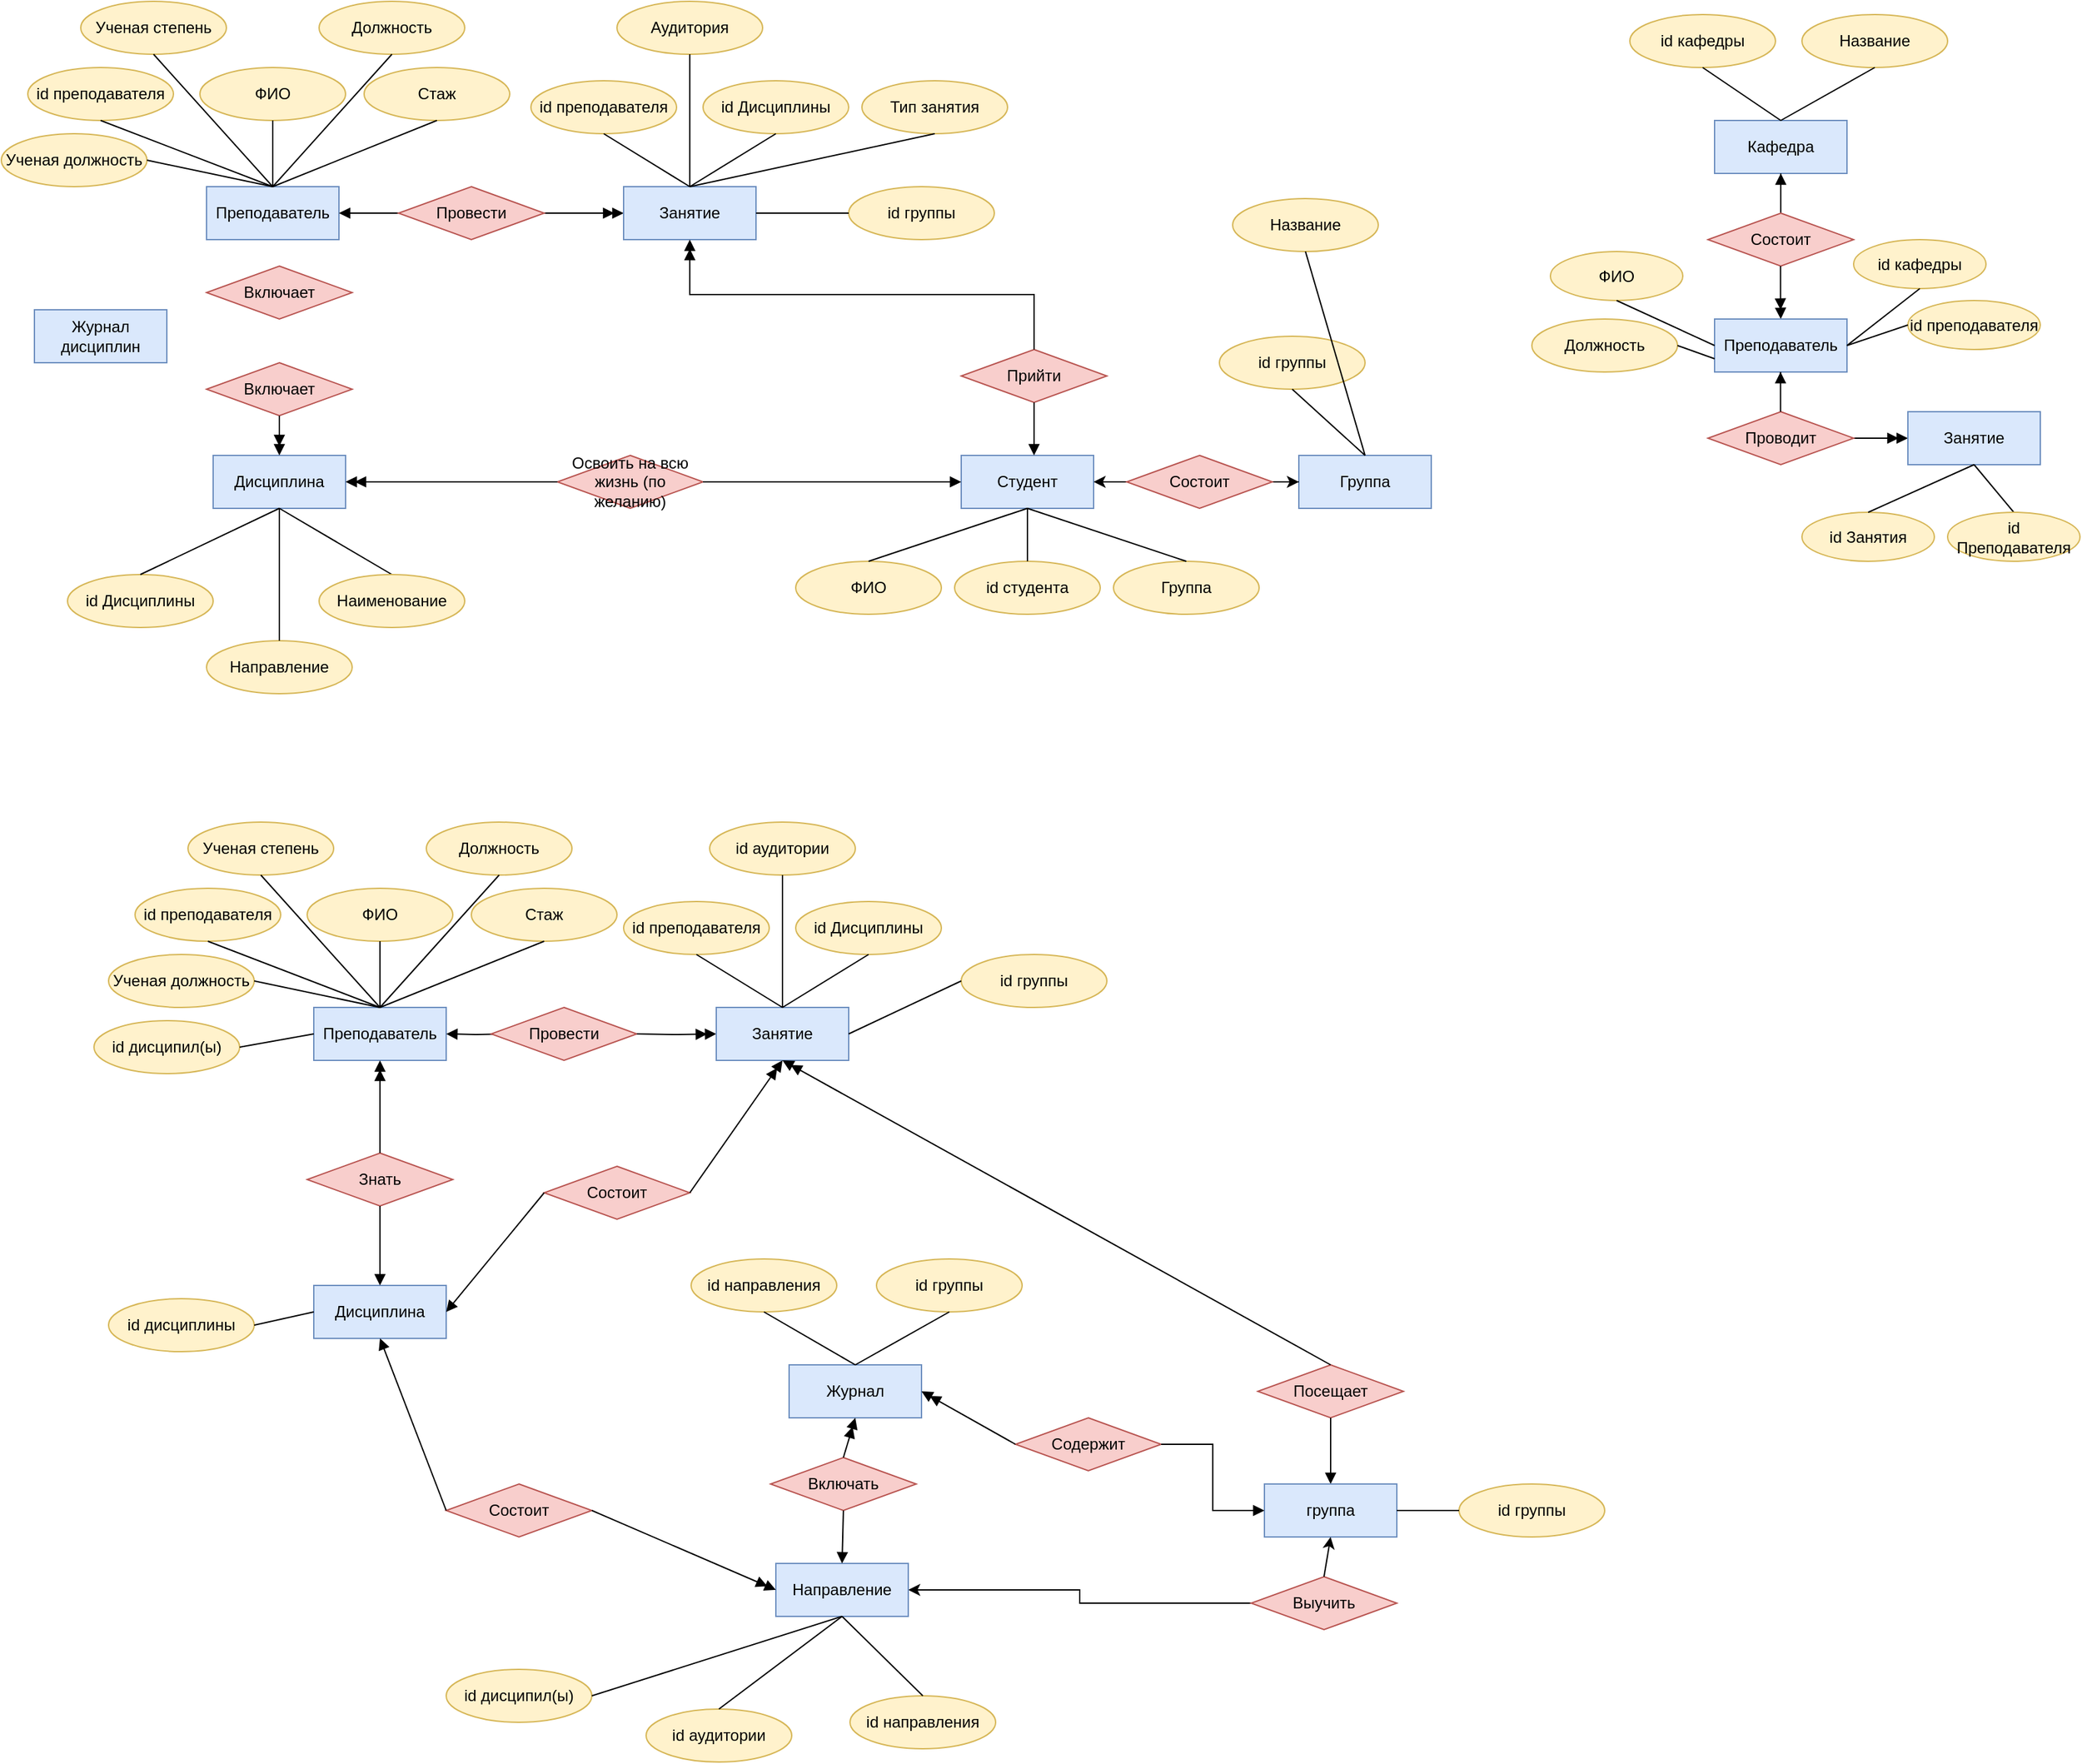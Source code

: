<mxfile version="21.7.4" type="github">
  <diagram name="Страница — 1" id="sGeUlYy9vwEeiNY2uGgN">
    <mxGraphModel dx="1077" dy="584" grid="1" gridSize="10" guides="1" tooltips="1" connect="1" arrows="1" fold="1" page="1" pageScale="1" pageWidth="827" pageHeight="1169" math="0" shadow="0">
      <root>
        <mxCell id="0" />
        <mxCell id="1" parent="0" />
        <mxCell id="CjT55AzK4gLORZBcBDs--1" value="id преподавателя" style="ellipse;whiteSpace=wrap;html=1;align=center;fillColor=#fff2cc;strokeColor=#d6b656;" parent="1" vertex="1">
          <mxGeometry x="50" y="70" width="110" height="40" as="geometry" />
        </mxCell>
        <mxCell id="CjT55AzK4gLORZBcBDs--2" value="ФИО" style="ellipse;whiteSpace=wrap;html=1;align=center;fillColor=#fff2cc;strokeColor=#d6b656;" parent="1" vertex="1">
          <mxGeometry x="180" y="70" width="110" height="40" as="geometry" />
        </mxCell>
        <mxCell id="CjT55AzK4gLORZBcBDs--3" value="Стаж" style="ellipse;whiteSpace=wrap;html=1;align=center;fillColor=#fff2cc;strokeColor=#d6b656;" parent="1" vertex="1">
          <mxGeometry x="304" y="70" width="110" height="40" as="geometry" />
        </mxCell>
        <mxCell id="CjT55AzK4gLORZBcBDs--4" value="Ученая степень" style="ellipse;whiteSpace=wrap;html=1;align=center;fillColor=#fff2cc;strokeColor=#d6b656;" parent="1" vertex="1">
          <mxGeometry x="90" y="20" width="110" height="40" as="geometry" />
        </mxCell>
        <mxCell id="CjT55AzK4gLORZBcBDs--5" value="Должность" style="ellipse;whiteSpace=wrap;html=1;align=center;fillColor=#fff2cc;strokeColor=#d6b656;" parent="1" vertex="1">
          <mxGeometry x="270" y="20" width="110" height="40" as="geometry" />
        </mxCell>
        <mxCell id="CjT55AzK4gLORZBcBDs--6" value="Преподаватель" style="whiteSpace=wrap;html=1;align=center;fillColor=#dae8fc;strokeColor=#6c8ebf;" parent="1" vertex="1">
          <mxGeometry x="185" y="160" width="100" height="40" as="geometry" />
        </mxCell>
        <mxCell id="CjT55AzK4gLORZBcBDs--7" value="" style="endArrow=none;html=1;rounded=0;exitX=0.5;exitY=1;exitDx=0;exitDy=0;entryX=0.5;entryY=0;entryDx=0;entryDy=0;" parent="1" source="CjT55AzK4gLORZBcBDs--5" target="CjT55AzK4gLORZBcBDs--6" edge="1">
          <mxGeometry relative="1" as="geometry">
            <mxPoint x="320" y="250" as="sourcePoint" />
            <mxPoint x="480" y="250" as="targetPoint" />
          </mxGeometry>
        </mxCell>
        <mxCell id="CjT55AzK4gLORZBcBDs--8" value="" style="endArrow=none;html=1;rounded=0;exitX=0.5;exitY=1;exitDx=0;exitDy=0;entryX=0.5;entryY=0;entryDx=0;entryDy=0;" parent="1" source="CjT55AzK4gLORZBcBDs--2" target="CjT55AzK4gLORZBcBDs--6" edge="1">
          <mxGeometry relative="1" as="geometry">
            <mxPoint x="315" y="70" as="sourcePoint" />
            <mxPoint x="245" y="170" as="targetPoint" />
          </mxGeometry>
        </mxCell>
        <mxCell id="CjT55AzK4gLORZBcBDs--9" value="" style="endArrow=none;html=1;rounded=0;exitX=0.5;exitY=1;exitDx=0;exitDy=0;entryX=0.5;entryY=0;entryDx=0;entryDy=0;" parent="1" source="CjT55AzK4gLORZBcBDs--4" target="CjT55AzK4gLORZBcBDs--6" edge="1">
          <mxGeometry relative="1" as="geometry">
            <mxPoint x="245" y="120" as="sourcePoint" />
            <mxPoint x="245" y="170" as="targetPoint" />
          </mxGeometry>
        </mxCell>
        <mxCell id="CjT55AzK4gLORZBcBDs--10" value="" style="endArrow=none;html=1;rounded=0;exitX=0.5;exitY=1;exitDx=0;exitDy=0;entryX=0.5;entryY=0;entryDx=0;entryDy=0;" parent="1" source="CjT55AzK4gLORZBcBDs--1" target="CjT55AzK4gLORZBcBDs--6" edge="1">
          <mxGeometry relative="1" as="geometry">
            <mxPoint x="185" y="70" as="sourcePoint" />
            <mxPoint x="245" y="170" as="targetPoint" />
          </mxGeometry>
        </mxCell>
        <mxCell id="CjT55AzK4gLORZBcBDs--11" value="" style="endArrow=none;html=1;rounded=0;exitX=0.5;exitY=1;exitDx=0;exitDy=0;entryX=0.5;entryY=0;entryDx=0;entryDy=0;" parent="1" source="CjT55AzK4gLORZBcBDs--3" target="CjT55AzK4gLORZBcBDs--6" edge="1">
          <mxGeometry relative="1" as="geometry">
            <mxPoint x="115" y="120" as="sourcePoint" />
            <mxPoint x="245" y="170" as="targetPoint" />
          </mxGeometry>
        </mxCell>
        <mxCell id="CjT55AzK4gLORZBcBDs--13" style="edgeStyle=orthogonalEdgeStyle;rounded=0;orthogonalLoop=1;jettySize=auto;html=1;entryX=1;entryY=0.5;entryDx=0;entryDy=0;endArrow=block;endFill=1;" parent="1" source="CjT55AzK4gLORZBcBDs--12" target="CjT55AzK4gLORZBcBDs--6" edge="1">
          <mxGeometry relative="1" as="geometry" />
        </mxCell>
        <mxCell id="CjT55AzK4gLORZBcBDs--15" style="edgeStyle=orthogonalEdgeStyle;rounded=0;orthogonalLoop=1;jettySize=auto;html=1;entryX=0;entryY=0.5;entryDx=0;entryDy=0;endArrow=doubleBlock;endFill=1;" parent="1" source="CjT55AzK4gLORZBcBDs--12" target="CjT55AzK4gLORZBcBDs--14" edge="1">
          <mxGeometry relative="1" as="geometry" />
        </mxCell>
        <mxCell id="CjT55AzK4gLORZBcBDs--12" value="Провести" style="shape=rhombus;perimeter=rhombusPerimeter;whiteSpace=wrap;html=1;align=center;fillColor=#f8cecc;strokeColor=#b85450;" parent="1" vertex="1">
          <mxGeometry x="330" y="160" width="110" height="40" as="geometry" />
        </mxCell>
        <mxCell id="CjT55AzK4gLORZBcBDs--14" value="Занятие" style="whiteSpace=wrap;html=1;align=center;fillColor=#dae8fc;strokeColor=#6c8ebf;" parent="1" vertex="1">
          <mxGeometry x="500" y="160" width="100" height="40" as="geometry" />
        </mxCell>
        <mxCell id="CjT55AzK4gLORZBcBDs--16" value="Тип занятия" style="ellipse;whiteSpace=wrap;html=1;align=center;fillColor=#fff2cc;strokeColor=#d6b656;" parent="1" vertex="1">
          <mxGeometry x="680" y="80" width="110" height="40" as="geometry" />
        </mxCell>
        <mxCell id="CjT55AzK4gLORZBcBDs--17" value="" style="endArrow=none;html=1;rounded=0;exitX=0.5;exitY=1;exitDx=0;exitDy=0;entryX=0.5;entryY=0;entryDx=0;entryDy=0;" parent="1" source="CjT55AzK4gLORZBcBDs--16" target="CjT55AzK4gLORZBcBDs--14" edge="1">
          <mxGeometry relative="1" as="geometry">
            <mxPoint x="369" y="120" as="sourcePoint" />
            <mxPoint x="245" y="170" as="targetPoint" />
          </mxGeometry>
        </mxCell>
        <mxCell id="CjT55AzK4gLORZBcBDs--18" value="id преподавателя" style="ellipse;whiteSpace=wrap;html=1;align=center;fillColor=#fff2cc;strokeColor=#d6b656;" parent="1" vertex="1">
          <mxGeometry x="430" y="80" width="110" height="40" as="geometry" />
        </mxCell>
        <mxCell id="CjT55AzK4gLORZBcBDs--19" value="" style="endArrow=none;html=1;rounded=0;exitX=0.5;exitY=1;exitDx=0;exitDy=0;entryX=0.5;entryY=0;entryDx=0;entryDy=0;" parent="1" source="CjT55AzK4gLORZBcBDs--18" target="CjT55AzK4gLORZBcBDs--14" edge="1">
          <mxGeometry relative="1" as="geometry">
            <mxPoint x="625" y="130" as="sourcePoint" />
            <mxPoint x="550" y="160" as="targetPoint" />
          </mxGeometry>
        </mxCell>
        <mxCell id="CjT55AzK4gLORZBcBDs--22" value="Ученая должность" style="ellipse;whiteSpace=wrap;html=1;align=center;fillColor=#fff2cc;strokeColor=#d6b656;" parent="1" vertex="1">
          <mxGeometry x="30" y="120" width="110" height="40" as="geometry" />
        </mxCell>
        <mxCell id="CjT55AzK4gLORZBcBDs--23" value="" style="endArrow=none;html=1;rounded=0;exitX=1;exitY=0.5;exitDx=0;exitDy=0;entryX=0.5;entryY=0;entryDx=0;entryDy=0;" parent="1" source="CjT55AzK4gLORZBcBDs--22" target="CjT55AzK4gLORZBcBDs--6" edge="1">
          <mxGeometry relative="1" as="geometry">
            <mxPoint x="115" y="120" as="sourcePoint" />
            <mxPoint x="245" y="170" as="targetPoint" />
          </mxGeometry>
        </mxCell>
        <mxCell id="CjT55AzK4gLORZBcBDs--24" value="Студент" style="whiteSpace=wrap;html=1;align=center;fillColor=#dae8fc;strokeColor=#6c8ebf;" parent="1" vertex="1">
          <mxGeometry x="755" y="363" width="100" height="40" as="geometry" />
        </mxCell>
        <mxCell id="CjT55AzK4gLORZBcBDs--25" value="id студента" style="ellipse;whiteSpace=wrap;html=1;align=center;fillColor=#fff2cc;strokeColor=#d6b656;" parent="1" vertex="1">
          <mxGeometry x="750" y="443" width="110" height="40" as="geometry" />
        </mxCell>
        <mxCell id="CjT55AzK4gLORZBcBDs--26" value="" style="endArrow=none;html=1;rounded=0;exitX=0.5;exitY=1;exitDx=0;exitDy=0;entryX=0.5;entryY=0;entryDx=0;entryDy=0;" parent="1" source="CjT55AzK4gLORZBcBDs--24" target="CjT55AzK4gLORZBcBDs--25" edge="1">
          <mxGeometry relative="1" as="geometry">
            <mxPoint x="915" y="223" as="sourcePoint" />
            <mxPoint x="980" y="263" as="targetPoint" />
          </mxGeometry>
        </mxCell>
        <mxCell id="CjT55AzK4gLORZBcBDs--27" value="Группа" style="ellipse;whiteSpace=wrap;html=1;align=center;fillColor=#fff2cc;strokeColor=#d6b656;" parent="1" vertex="1">
          <mxGeometry x="870" y="443" width="110" height="40" as="geometry" />
        </mxCell>
        <mxCell id="CjT55AzK4gLORZBcBDs--28" value="Аудитория" style="ellipse;whiteSpace=wrap;html=1;align=center;fillColor=#fff2cc;strokeColor=#d6b656;" parent="1" vertex="1">
          <mxGeometry x="495" y="20" width="110" height="40" as="geometry" />
        </mxCell>
        <mxCell id="CjT55AzK4gLORZBcBDs--29" value="" style="endArrow=none;html=1;rounded=0;exitX=0.5;exitY=1;exitDx=0;exitDy=0;entryX=0.5;entryY=0;entryDx=0;entryDy=0;" parent="1" source="CjT55AzK4gLORZBcBDs--28" target="CjT55AzK4gLORZBcBDs--14" edge="1">
          <mxGeometry relative="1" as="geometry">
            <mxPoint x="625" y="130" as="sourcePoint" />
            <mxPoint x="560" y="170" as="targetPoint" />
          </mxGeometry>
        </mxCell>
        <mxCell id="CjT55AzK4gLORZBcBDs--30" value="ФИО" style="ellipse;whiteSpace=wrap;html=1;align=center;fillColor=#fff2cc;strokeColor=#d6b656;" parent="1" vertex="1">
          <mxGeometry x="630" y="443" width="110" height="40" as="geometry" />
        </mxCell>
        <mxCell id="CjT55AzK4gLORZBcBDs--31" value="" style="endArrow=none;html=1;rounded=0;exitX=0.5;exitY=1;exitDx=0;exitDy=0;entryX=0.5;entryY=0;entryDx=0;entryDy=0;" parent="1" source="CjT55AzK4gLORZBcBDs--24" target="CjT55AzK4gLORZBcBDs--30" edge="1">
          <mxGeometry relative="1" as="geometry">
            <mxPoint x="815" y="413" as="sourcePoint" />
            <mxPoint x="815" y="453" as="targetPoint" />
          </mxGeometry>
        </mxCell>
        <mxCell id="CjT55AzK4gLORZBcBDs--32" value="id Дисциплины" style="ellipse;whiteSpace=wrap;html=1;align=center;fillColor=#fff2cc;strokeColor=#d6b656;" parent="1" vertex="1">
          <mxGeometry x="560" y="80" width="110" height="40" as="geometry" />
        </mxCell>
        <mxCell id="CjT55AzK4gLORZBcBDs--33" value="" style="endArrow=none;html=1;rounded=0;exitX=0.5;exitY=1;exitDx=0;exitDy=0;entryX=0.5;entryY=0;entryDx=0;entryDy=0;" parent="1" source="CjT55AzK4gLORZBcBDs--32" target="CjT55AzK4gLORZBcBDs--14" edge="1">
          <mxGeometry relative="1" as="geometry">
            <mxPoint x="745" y="130" as="sourcePoint" />
            <mxPoint x="560" y="170" as="targetPoint" />
          </mxGeometry>
        </mxCell>
        <mxCell id="CjT55AzK4gLORZBcBDs--34" value="" style="endArrow=none;html=1;rounded=0;exitX=0.5;exitY=1;exitDx=0;exitDy=0;entryX=0.5;entryY=0;entryDx=0;entryDy=0;" parent="1" source="CjT55AzK4gLORZBcBDs--24" target="CjT55AzK4gLORZBcBDs--27" edge="1">
          <mxGeometry relative="1" as="geometry">
            <mxPoint x="815" y="413" as="sourcePoint" />
            <mxPoint x="815" y="453" as="targetPoint" />
          </mxGeometry>
        </mxCell>
        <mxCell id="CjT55AzK4gLORZBcBDs--35" value="Прийти" style="shape=rhombus;perimeter=rhombusPerimeter;whiteSpace=wrap;html=1;align=center;fillColor=#f8cecc;strokeColor=#b85450;" parent="1" vertex="1">
          <mxGeometry x="755" y="283" width="110" height="40" as="geometry" />
        </mxCell>
        <mxCell id="CjT55AzK4gLORZBcBDs--36" style="edgeStyle=orthogonalEdgeStyle;rounded=0;orthogonalLoop=1;jettySize=auto;html=1;endArrow=block;endFill=1;" parent="1" edge="1">
          <mxGeometry relative="1" as="geometry">
            <mxPoint x="810" y="323" as="sourcePoint" />
            <mxPoint x="810" y="363" as="targetPoint" />
            <Array as="points">
              <mxPoint x="810" y="363" />
            </Array>
          </mxGeometry>
        </mxCell>
        <mxCell id="CjT55AzK4gLORZBcBDs--37" style="edgeStyle=orthogonalEdgeStyle;rounded=0;orthogonalLoop=1;jettySize=auto;html=1;entryX=0.5;entryY=1;entryDx=0;entryDy=0;endArrow=doubleBlock;endFill=1;exitX=0.5;exitY=0;exitDx=0;exitDy=0;" parent="1" source="CjT55AzK4gLORZBcBDs--35" target="CjT55AzK4gLORZBcBDs--14" edge="1">
          <mxGeometry relative="1" as="geometry">
            <mxPoint x="450" y="190" as="sourcePoint" />
            <mxPoint x="510" y="190" as="targetPoint" />
          </mxGeometry>
        </mxCell>
        <mxCell id="CjT55AzK4gLORZBcBDs--39" value="Дисциплина" style="whiteSpace=wrap;html=1;align=center;fillColor=#dae8fc;strokeColor=#6c8ebf;" parent="1" vertex="1">
          <mxGeometry x="190" y="363" width="100" height="40" as="geometry" />
        </mxCell>
        <mxCell id="CjT55AzK4gLORZBcBDs--40" value="id группы" style="ellipse;whiteSpace=wrap;html=1;align=center;fillColor=#fff2cc;strokeColor=#d6b656;" parent="1" vertex="1">
          <mxGeometry x="670" y="160" width="110" height="40" as="geometry" />
        </mxCell>
        <mxCell id="CjT55AzK4gLORZBcBDs--41" value="" style="endArrow=none;html=1;rounded=0;exitX=0;exitY=0.5;exitDx=0;exitDy=0;entryX=1;entryY=0.5;entryDx=0;entryDy=0;" parent="1" source="CjT55AzK4gLORZBcBDs--40" target="CjT55AzK4gLORZBcBDs--14" edge="1">
          <mxGeometry relative="1" as="geometry">
            <mxPoint x="745" y="130" as="sourcePoint" />
            <mxPoint x="560" y="170" as="targetPoint" />
          </mxGeometry>
        </mxCell>
        <mxCell id="CjT55AzK4gLORZBcBDs--43" value="Включает" style="shape=rhombus;perimeter=rhombusPerimeter;whiteSpace=wrap;html=1;align=center;fillColor=#f8cecc;strokeColor=#b85450;" parent="1" vertex="1">
          <mxGeometry x="185" y="293" width="110" height="40" as="geometry" />
        </mxCell>
        <mxCell id="CjT55AzK4gLORZBcBDs--44" value="id Дисциплины" style="ellipse;whiteSpace=wrap;html=1;align=center;fillColor=#fff2cc;strokeColor=#d6b656;" parent="1" vertex="1">
          <mxGeometry x="80" y="453" width="110" height="40" as="geometry" />
        </mxCell>
        <mxCell id="CjT55AzK4gLORZBcBDs--45" value="" style="endArrow=none;html=1;rounded=0;exitX=0.5;exitY=0;exitDx=0;exitDy=0;entryX=0.5;entryY=1;entryDx=0;entryDy=0;" parent="1" source="CjT55AzK4gLORZBcBDs--44" target="CjT55AzK4gLORZBcBDs--39" edge="1">
          <mxGeometry relative="1" as="geometry">
            <mxPoint x="360" y="323" as="sourcePoint" />
            <mxPoint x="520" y="323" as="targetPoint" />
          </mxGeometry>
        </mxCell>
        <mxCell id="CjT55AzK4gLORZBcBDs--46" value="" style="endArrow=none;html=1;rounded=0;entryX=0.5;entryY=1;entryDx=0;entryDy=0;exitX=0.5;exitY=0;exitDx=0;exitDy=0;" parent="1" source="CjT55AzK4gLORZBcBDs--48" target="CjT55AzK4gLORZBcBDs--39" edge="1">
          <mxGeometry relative="1" as="geometry">
            <mxPoint x="240" y="453" as="sourcePoint" />
            <mxPoint x="250" y="413" as="targetPoint" />
          </mxGeometry>
        </mxCell>
        <mxCell id="CjT55AzK4gLORZBcBDs--48" value="Наименование" style="ellipse;whiteSpace=wrap;html=1;align=center;fillColor=#fff2cc;strokeColor=#d6b656;" parent="1" vertex="1">
          <mxGeometry x="270" y="453" width="110" height="40" as="geometry" />
        </mxCell>
        <mxCell id="CjT55AzK4gLORZBcBDs--49" value="Направление" style="ellipse;whiteSpace=wrap;html=1;align=center;fillColor=#fff2cc;strokeColor=#d6b656;" parent="1" vertex="1">
          <mxGeometry x="185" y="503" width="110" height="40" as="geometry" />
        </mxCell>
        <mxCell id="CjT55AzK4gLORZBcBDs--50" value="" style="endArrow=none;html=1;rounded=0;entryX=0.5;entryY=1;entryDx=0;entryDy=0;exitX=0.5;exitY=0;exitDx=0;exitDy=0;" parent="1" source="CjT55AzK4gLORZBcBDs--49" target="CjT55AzK4gLORZBcBDs--39" edge="1">
          <mxGeometry relative="1" as="geometry">
            <mxPoint x="335" y="463" as="sourcePoint" />
            <mxPoint x="250" y="413" as="targetPoint" />
          </mxGeometry>
        </mxCell>
        <mxCell id="CjT55AzK4gLORZBcBDs--51" value="Освоить на всю жизнь (по желанию)" style="shape=rhombus;perimeter=rhombusPerimeter;whiteSpace=wrap;html=1;align=center;fillColor=#f8cecc;strokeColor=#b85450;" parent="1" vertex="1">
          <mxGeometry x="450" y="363" width="110" height="40" as="geometry" />
        </mxCell>
        <mxCell id="CjT55AzK4gLORZBcBDs--52" style="rounded=0;orthogonalLoop=1;jettySize=auto;html=1;endArrow=block;endFill=1;entryX=0;entryY=0.5;entryDx=0;entryDy=0;exitX=1;exitY=0.5;exitDx=0;exitDy=0;" parent="1" source="CjT55AzK4gLORZBcBDs--51" target="CjT55AzK4gLORZBcBDs--24" edge="1">
          <mxGeometry relative="1" as="geometry">
            <mxPoint x="820" y="333" as="sourcePoint" />
            <mxPoint x="820" y="373" as="targetPoint" />
          </mxGeometry>
        </mxCell>
        <mxCell id="CjT55AzK4gLORZBcBDs--53" style="rounded=0;orthogonalLoop=1;jettySize=auto;html=1;entryX=1;entryY=0.5;entryDx=0;entryDy=0;endArrow=doubleBlock;endFill=1;exitX=0;exitY=0.5;exitDx=0;exitDy=0;" parent="1" source="CjT55AzK4gLORZBcBDs--51" target="CjT55AzK4gLORZBcBDs--39" edge="1">
          <mxGeometry relative="1" as="geometry">
            <mxPoint x="510" y="233" as="sourcePoint" />
            <mxPoint x="450" y="233" as="targetPoint" />
          </mxGeometry>
        </mxCell>
        <mxCell id="CjT55AzK4gLORZBcBDs--54" style="rounded=0;orthogonalLoop=1;jettySize=auto;html=1;entryX=0.5;entryY=0;entryDx=0;entryDy=0;endArrow=doubleBlock;endFill=1;exitX=0.5;exitY=1;exitDx=0;exitDy=0;" parent="1" source="CjT55AzK4gLORZBcBDs--43" target="CjT55AzK4gLORZBcBDs--39" edge="1">
          <mxGeometry relative="1" as="geometry">
            <mxPoint x="460" y="393" as="sourcePoint" />
            <mxPoint x="300" y="393" as="targetPoint" />
          </mxGeometry>
        </mxCell>
        <mxCell id="CjT55AzK4gLORZBcBDs--56" value="Группа" style="whiteSpace=wrap;html=1;align=center;fillColor=#dae8fc;strokeColor=#6c8ebf;" parent="1" vertex="1">
          <mxGeometry x="1010" y="363" width="100" height="40" as="geometry" />
        </mxCell>
        <mxCell id="CjT55AzK4gLORZBcBDs--58" value="id группы" style="ellipse;whiteSpace=wrap;html=1;align=center;fillColor=#fff2cc;strokeColor=#d6b656;" parent="1" vertex="1">
          <mxGeometry x="950" y="273" width="110" height="40" as="geometry" />
        </mxCell>
        <mxCell id="CjT55AzK4gLORZBcBDs--59" value="Название" style="ellipse;whiteSpace=wrap;html=1;align=center;fillColor=#fff2cc;strokeColor=#d6b656;" parent="1" vertex="1">
          <mxGeometry x="960" y="169" width="110" height="40" as="geometry" />
        </mxCell>
        <mxCell id="CjT55AzK4gLORZBcBDs--60" value="" style="endArrow=none;html=1;rounded=0;exitX=0.5;exitY=1;exitDx=0;exitDy=0;entryX=0.5;entryY=0;entryDx=0;entryDy=0;" parent="1" source="CjT55AzK4gLORZBcBDs--58" target="CjT55AzK4gLORZBcBDs--56" edge="1">
          <mxGeometry relative="1" as="geometry">
            <mxPoint x="815" y="413" as="sourcePoint" />
            <mxPoint x="935" y="453" as="targetPoint" />
          </mxGeometry>
        </mxCell>
        <mxCell id="CjT55AzK4gLORZBcBDs--61" value="" style="endArrow=none;html=1;rounded=0;exitX=0.5;exitY=1;exitDx=0;exitDy=0;entryX=0.5;entryY=0;entryDx=0;entryDy=0;" parent="1" source="CjT55AzK4gLORZBcBDs--59" target="CjT55AzK4gLORZBcBDs--56" edge="1">
          <mxGeometry relative="1" as="geometry">
            <mxPoint x="1015" y="323" as="sourcePoint" />
            <mxPoint x="1060" y="363" as="targetPoint" />
          </mxGeometry>
        </mxCell>
        <mxCell id="CjT55AzK4gLORZBcBDs--63" style="edgeStyle=orthogonalEdgeStyle;rounded=0;orthogonalLoop=1;jettySize=auto;html=1;entryX=1;entryY=0.5;entryDx=0;entryDy=0;" parent="1" source="CjT55AzK4gLORZBcBDs--62" target="CjT55AzK4gLORZBcBDs--24" edge="1">
          <mxGeometry relative="1" as="geometry" />
        </mxCell>
        <mxCell id="CjT55AzK4gLORZBcBDs--64" style="edgeStyle=orthogonalEdgeStyle;rounded=0;orthogonalLoop=1;jettySize=auto;html=1;entryX=0;entryY=0.5;entryDx=0;entryDy=0;" parent="1" source="CjT55AzK4gLORZBcBDs--62" target="CjT55AzK4gLORZBcBDs--56" edge="1">
          <mxGeometry relative="1" as="geometry" />
        </mxCell>
        <mxCell id="CjT55AzK4gLORZBcBDs--62" value="Состоит" style="shape=rhombus;perimeter=rhombusPerimeter;whiteSpace=wrap;html=1;align=center;fillColor=#f8cecc;strokeColor=#b85450;" parent="1" vertex="1">
          <mxGeometry x="880" y="363" width="110" height="40" as="geometry" />
        </mxCell>
        <mxCell id="CjT55AzK4gLORZBcBDs--65" value="Включает" style="shape=rhombus;perimeter=rhombusPerimeter;whiteSpace=wrap;html=1;align=center;fillColor=#f8cecc;strokeColor=#b85450;" parent="1" vertex="1">
          <mxGeometry x="185" y="220" width="110" height="40" as="geometry" />
        </mxCell>
        <mxCell id="CjT55AzK4gLORZBcBDs--66" value="Журнал дисциплин" style="whiteSpace=wrap;html=1;align=center;fillColor=#dae8fc;strokeColor=#6c8ebf;" parent="1" vertex="1">
          <mxGeometry x="55" y="253" width="100" height="40" as="geometry" />
        </mxCell>
        <mxCell id="CjT55AzK4gLORZBcBDs--90" value="id преподавателя" style="ellipse;whiteSpace=wrap;html=1;align=center;fillColor=#fff2cc;strokeColor=#d6b656;" parent="1" vertex="1">
          <mxGeometry x="131" y="690" width="110" height="40" as="geometry" />
        </mxCell>
        <mxCell id="CjT55AzK4gLORZBcBDs--91" value="ФИО" style="ellipse;whiteSpace=wrap;html=1;align=center;fillColor=#fff2cc;strokeColor=#d6b656;" parent="1" vertex="1">
          <mxGeometry x="261" y="690" width="110" height="40" as="geometry" />
        </mxCell>
        <mxCell id="CjT55AzK4gLORZBcBDs--92" value="Стаж" style="ellipse;whiteSpace=wrap;html=1;align=center;fillColor=#fff2cc;strokeColor=#d6b656;" parent="1" vertex="1">
          <mxGeometry x="385" y="690" width="110" height="40" as="geometry" />
        </mxCell>
        <mxCell id="CjT55AzK4gLORZBcBDs--93" value="Ученая степень" style="ellipse;whiteSpace=wrap;html=1;align=center;fillColor=#fff2cc;strokeColor=#d6b656;" parent="1" vertex="1">
          <mxGeometry x="171" y="640" width="110" height="40" as="geometry" />
        </mxCell>
        <mxCell id="CjT55AzK4gLORZBcBDs--94" value="Должность" style="ellipse;whiteSpace=wrap;html=1;align=center;fillColor=#fff2cc;strokeColor=#d6b656;" parent="1" vertex="1">
          <mxGeometry x="351" y="640" width="110" height="40" as="geometry" />
        </mxCell>
        <mxCell id="CjT55AzK4gLORZBcBDs--95" value="Преподаватель" style="whiteSpace=wrap;html=1;align=center;fillColor=#dae8fc;strokeColor=#6c8ebf;" parent="1" vertex="1">
          <mxGeometry x="266" y="780" width="100" height="40" as="geometry" />
        </mxCell>
        <mxCell id="CjT55AzK4gLORZBcBDs--96" value="" style="endArrow=none;html=1;rounded=0;exitX=0.5;exitY=1;exitDx=0;exitDy=0;entryX=0.5;entryY=0;entryDx=0;entryDy=0;" parent="1" source="CjT55AzK4gLORZBcBDs--94" target="CjT55AzK4gLORZBcBDs--95" edge="1">
          <mxGeometry relative="1" as="geometry">
            <mxPoint x="401" y="870" as="sourcePoint" />
            <mxPoint x="561" y="870" as="targetPoint" />
          </mxGeometry>
        </mxCell>
        <mxCell id="CjT55AzK4gLORZBcBDs--97" value="" style="endArrow=none;html=1;rounded=0;exitX=0.5;exitY=1;exitDx=0;exitDy=0;entryX=0.5;entryY=0;entryDx=0;entryDy=0;" parent="1" source="CjT55AzK4gLORZBcBDs--91" target="CjT55AzK4gLORZBcBDs--95" edge="1">
          <mxGeometry relative="1" as="geometry">
            <mxPoint x="396" y="690" as="sourcePoint" />
            <mxPoint x="326" y="790" as="targetPoint" />
          </mxGeometry>
        </mxCell>
        <mxCell id="CjT55AzK4gLORZBcBDs--98" value="" style="endArrow=none;html=1;rounded=0;exitX=0.5;exitY=1;exitDx=0;exitDy=0;entryX=0.5;entryY=0;entryDx=0;entryDy=0;" parent="1" source="CjT55AzK4gLORZBcBDs--93" target="CjT55AzK4gLORZBcBDs--95" edge="1">
          <mxGeometry relative="1" as="geometry">
            <mxPoint x="326" y="740" as="sourcePoint" />
            <mxPoint x="326" y="790" as="targetPoint" />
          </mxGeometry>
        </mxCell>
        <mxCell id="CjT55AzK4gLORZBcBDs--99" value="" style="endArrow=none;html=1;rounded=0;exitX=0.5;exitY=1;exitDx=0;exitDy=0;entryX=0.5;entryY=0;entryDx=0;entryDy=0;" parent="1" source="CjT55AzK4gLORZBcBDs--90" target="CjT55AzK4gLORZBcBDs--95" edge="1">
          <mxGeometry relative="1" as="geometry">
            <mxPoint x="266" y="690" as="sourcePoint" />
            <mxPoint x="326" y="790" as="targetPoint" />
          </mxGeometry>
        </mxCell>
        <mxCell id="CjT55AzK4gLORZBcBDs--100" value="" style="endArrow=none;html=1;rounded=0;exitX=0.5;exitY=1;exitDx=0;exitDy=0;entryX=0.5;entryY=0;entryDx=0;entryDy=0;" parent="1" source="CjT55AzK4gLORZBcBDs--92" target="CjT55AzK4gLORZBcBDs--95" edge="1">
          <mxGeometry relative="1" as="geometry">
            <mxPoint x="196" y="740" as="sourcePoint" />
            <mxPoint x="326" y="790" as="targetPoint" />
          </mxGeometry>
        </mxCell>
        <mxCell id="CjT55AzK4gLORZBcBDs--101" style="edgeStyle=orthogonalEdgeStyle;rounded=0;orthogonalLoop=1;jettySize=auto;html=1;entryX=1;entryY=0.5;entryDx=0;entryDy=0;endArrow=block;endFill=1;" parent="1" target="CjT55AzK4gLORZBcBDs--95" edge="1">
          <mxGeometry relative="1" as="geometry">
            <mxPoint x="411" y="800" as="sourcePoint" />
          </mxGeometry>
        </mxCell>
        <mxCell id="CjT55AzK4gLORZBcBDs--102" value="Ученая должность" style="ellipse;whiteSpace=wrap;html=1;align=center;fillColor=#fff2cc;strokeColor=#d6b656;" parent="1" vertex="1">
          <mxGeometry x="111" y="740" width="110" height="40" as="geometry" />
        </mxCell>
        <mxCell id="CjT55AzK4gLORZBcBDs--103" value="" style="endArrow=none;html=1;rounded=0;exitX=1;exitY=0.5;exitDx=0;exitDy=0;entryX=0.5;entryY=0;entryDx=0;entryDy=0;" parent="1" source="CjT55AzK4gLORZBcBDs--102" target="CjT55AzK4gLORZBcBDs--95" edge="1">
          <mxGeometry relative="1" as="geometry">
            <mxPoint x="196" y="740" as="sourcePoint" />
            <mxPoint x="326" y="790" as="targetPoint" />
          </mxGeometry>
        </mxCell>
        <mxCell id="CjT55AzK4gLORZBcBDs--104" value="Провести" style="shape=rhombus;perimeter=rhombusPerimeter;whiteSpace=wrap;html=1;align=center;fillColor=#f8cecc;strokeColor=#b85450;" parent="1" vertex="1">
          <mxGeometry x="400" y="780" width="110" height="40" as="geometry" />
        </mxCell>
        <mxCell id="CjT55AzK4gLORZBcBDs--105" value="id дисципил(ы)" style="ellipse;whiteSpace=wrap;html=1;align=center;fillColor=#fff2cc;strokeColor=#d6b656;" parent="1" vertex="1">
          <mxGeometry x="100" y="790" width="110" height="40" as="geometry" />
        </mxCell>
        <mxCell id="CjT55AzK4gLORZBcBDs--106" value="" style="endArrow=none;html=1;rounded=0;exitX=1;exitY=0.5;exitDx=0;exitDy=0;entryX=0;entryY=0.5;entryDx=0;entryDy=0;" parent="1" source="CjT55AzK4gLORZBcBDs--105" target="CjT55AzK4gLORZBcBDs--95" edge="1">
          <mxGeometry relative="1" as="geometry">
            <mxPoint x="231" y="770" as="sourcePoint" />
            <mxPoint x="326" y="790" as="targetPoint" />
          </mxGeometry>
        </mxCell>
        <mxCell id="CjT55AzK4gLORZBcBDs--107" style="edgeStyle=orthogonalEdgeStyle;rounded=0;orthogonalLoop=1;jettySize=auto;html=1;entryX=0;entryY=0.5;entryDx=0;entryDy=0;endArrow=doubleBlock;endFill=1;" parent="1" target="CjT55AzK4gLORZBcBDs--108" edge="1">
          <mxGeometry relative="1" as="geometry">
            <mxPoint x="510" y="800" as="sourcePoint" />
          </mxGeometry>
        </mxCell>
        <mxCell id="CjT55AzK4gLORZBcBDs--108" value="Занятие" style="whiteSpace=wrap;html=1;align=center;fillColor=#dae8fc;strokeColor=#6c8ebf;" parent="1" vertex="1">
          <mxGeometry x="570" y="780" width="100" height="40" as="geometry" />
        </mxCell>
        <mxCell id="CjT55AzK4gLORZBcBDs--111" value="id преподавателя" style="ellipse;whiteSpace=wrap;html=1;align=center;fillColor=#fff2cc;strokeColor=#d6b656;" parent="1" vertex="1">
          <mxGeometry x="500" y="700" width="110" height="40" as="geometry" />
        </mxCell>
        <mxCell id="CjT55AzK4gLORZBcBDs--112" value="" style="endArrow=none;html=1;rounded=0;exitX=0.5;exitY=1;exitDx=0;exitDy=0;entryX=0.5;entryY=0;entryDx=0;entryDy=0;" parent="1" source="CjT55AzK4gLORZBcBDs--111" target="CjT55AzK4gLORZBcBDs--108" edge="1">
          <mxGeometry relative="1" as="geometry">
            <mxPoint x="695" y="750" as="sourcePoint" />
            <mxPoint x="620" y="780" as="targetPoint" />
          </mxGeometry>
        </mxCell>
        <mxCell id="CjT55AzK4gLORZBcBDs--113" value="id аудитории" style="ellipse;whiteSpace=wrap;html=1;align=center;fillColor=#fff2cc;strokeColor=#d6b656;" parent="1" vertex="1">
          <mxGeometry x="565" y="640" width="110" height="40" as="geometry" />
        </mxCell>
        <mxCell id="CjT55AzK4gLORZBcBDs--114" value="" style="endArrow=none;html=1;rounded=0;exitX=0.5;exitY=1;exitDx=0;exitDy=0;entryX=0.5;entryY=0;entryDx=0;entryDy=0;" parent="1" source="CjT55AzK4gLORZBcBDs--113" target="CjT55AzK4gLORZBcBDs--108" edge="1">
          <mxGeometry relative="1" as="geometry">
            <mxPoint x="695" y="750" as="sourcePoint" />
            <mxPoint x="630" y="790" as="targetPoint" />
          </mxGeometry>
        </mxCell>
        <mxCell id="CjT55AzK4gLORZBcBDs--115" value="id Дисциплины" style="ellipse;whiteSpace=wrap;html=1;align=center;fillColor=#fff2cc;strokeColor=#d6b656;" parent="1" vertex="1">
          <mxGeometry x="630" y="700" width="110" height="40" as="geometry" />
        </mxCell>
        <mxCell id="CjT55AzK4gLORZBcBDs--116" value="" style="endArrow=none;html=1;rounded=0;exitX=0.5;exitY=1;exitDx=0;exitDy=0;entryX=0.5;entryY=0;entryDx=0;entryDy=0;" parent="1" source="CjT55AzK4gLORZBcBDs--115" target="CjT55AzK4gLORZBcBDs--108" edge="1">
          <mxGeometry relative="1" as="geometry">
            <mxPoint x="815" y="750" as="sourcePoint" />
            <mxPoint x="630" y="790" as="targetPoint" />
          </mxGeometry>
        </mxCell>
        <mxCell id="CjT55AzK4gLORZBcBDs--117" value="id группы" style="ellipse;whiteSpace=wrap;html=1;align=center;fillColor=#fff2cc;strokeColor=#d6b656;" parent="1" vertex="1">
          <mxGeometry x="755" y="740" width="110" height="40" as="geometry" />
        </mxCell>
        <mxCell id="CjT55AzK4gLORZBcBDs--118" value="" style="endArrow=none;html=1;rounded=0;exitX=0;exitY=0.5;exitDx=0;exitDy=0;entryX=1;entryY=0.5;entryDx=0;entryDy=0;" parent="1" source="CjT55AzK4gLORZBcBDs--117" target="CjT55AzK4gLORZBcBDs--108" edge="1">
          <mxGeometry relative="1" as="geometry">
            <mxPoint x="815" y="750" as="sourcePoint" />
            <mxPoint x="630" y="790" as="targetPoint" />
          </mxGeometry>
        </mxCell>
        <mxCell id="CjT55AzK4gLORZBcBDs--119" value="Посещает" style="shape=rhombus;perimeter=rhombusPerimeter;whiteSpace=wrap;html=1;align=center;fillColor=#f8cecc;strokeColor=#b85450;" parent="1" vertex="1">
          <mxGeometry x="979" y="1050" width="110" height="40" as="geometry" />
        </mxCell>
        <mxCell id="CjT55AzK4gLORZBcBDs--120" style="rounded=0;orthogonalLoop=1;jettySize=auto;html=1;entryX=0.5;entryY=1;entryDx=0;entryDy=0;endArrow=doubleBlock;endFill=1;exitX=0.5;exitY=0;exitDx=0;exitDy=0;" parent="1" source="CjT55AzK4gLORZBcBDs--119" target="CjT55AzK4gLORZBcBDs--108" edge="1">
          <mxGeometry relative="1" as="geometry">
            <mxPoint x="850" y="979.47" as="sourcePoint" />
            <mxPoint x="590" y="896.47" as="targetPoint" />
          </mxGeometry>
        </mxCell>
        <mxCell id="CjT55AzK4gLORZBcBDs--122" style="edgeStyle=orthogonalEdgeStyle;rounded=0;orthogonalLoop=1;jettySize=auto;html=1;endArrow=block;endFill=1;exitX=0.5;exitY=1;exitDx=0;exitDy=0;" parent="1" source="CjT55AzK4gLORZBcBDs--119" edge="1">
          <mxGeometry relative="1" as="geometry">
            <mxPoint x="1039" y="1130" as="sourcePoint" />
            <mxPoint x="1034" y="1140" as="targetPoint" />
          </mxGeometry>
        </mxCell>
        <mxCell id="CjT55AzK4gLORZBcBDs--124" value="группа" style="whiteSpace=wrap;html=1;align=center;fillColor=#dae8fc;strokeColor=#6c8ebf;" parent="1" vertex="1">
          <mxGeometry x="984" y="1140" width="100" height="40" as="geometry" />
        </mxCell>
        <mxCell id="CjT55AzK4gLORZBcBDs--125" value="id группы" style="ellipse;whiteSpace=wrap;html=1;align=center;fillColor=#fff2cc;strokeColor=#d6b656;" parent="1" vertex="1">
          <mxGeometry x="1131" y="1140" width="110" height="40" as="geometry" />
        </mxCell>
        <mxCell id="CjT55AzK4gLORZBcBDs--126" value="" style="endArrow=none;html=1;rounded=0;exitX=0;exitY=0.5;exitDx=0;exitDy=0;entryX=1;entryY=0.5;entryDx=0;entryDy=0;" parent="1" source="CjT55AzK4gLORZBcBDs--125" target="CjT55AzK4gLORZBcBDs--124" edge="1">
          <mxGeometry relative="1" as="geometry">
            <mxPoint x="1134" y="1150" as="sourcePoint" />
            <mxPoint x="1124" y="1140" as="targetPoint" />
          </mxGeometry>
        </mxCell>
        <mxCell id="CjT55AzK4gLORZBcBDs--127" value="Дисциплина" style="whiteSpace=wrap;html=1;align=center;fillColor=#dae8fc;strokeColor=#6c8ebf;" parent="1" vertex="1">
          <mxGeometry x="266" y="990" width="100" height="40" as="geometry" />
        </mxCell>
        <mxCell id="CjT55AzK4gLORZBcBDs--128" value="Знать" style="shape=rhombus;perimeter=rhombusPerimeter;whiteSpace=wrap;html=1;align=center;fillColor=#f8cecc;strokeColor=#b85450;" parent="1" vertex="1">
          <mxGeometry x="261" y="890" width="110" height="40" as="geometry" />
        </mxCell>
        <mxCell id="CjT55AzK4gLORZBcBDs--130" value="id дисциплины" style="ellipse;whiteSpace=wrap;html=1;align=center;fillColor=#fff2cc;strokeColor=#d6b656;" parent="1" vertex="1">
          <mxGeometry x="111" y="1000" width="110" height="40" as="geometry" />
        </mxCell>
        <mxCell id="CjT55AzK4gLORZBcBDs--131" value="" style="endArrow=none;html=1;rounded=0;exitX=1;exitY=0.5;exitDx=0;exitDy=0;entryX=0;entryY=0.5;entryDx=0;entryDy=0;" parent="1" source="CjT55AzK4gLORZBcBDs--130" target="CjT55AzK4gLORZBcBDs--127" edge="1">
          <mxGeometry relative="1" as="geometry">
            <mxPoint x="214" y="1000" as="sourcePoint" />
            <mxPoint x="270" y="990" as="targetPoint" />
          </mxGeometry>
        </mxCell>
        <mxCell id="CjT55AzK4gLORZBcBDs--132" style="rounded=0;orthogonalLoop=1;jettySize=auto;html=1;entryX=0.5;entryY=0;entryDx=0;entryDy=0;endArrow=block;endFill=1;exitX=0.5;exitY=1;exitDx=0;exitDy=0;" parent="1" source="CjT55AzK4gLORZBcBDs--128" target="CjT55AzK4gLORZBcBDs--127" edge="1">
          <mxGeometry relative="1" as="geometry">
            <mxPoint x="414" y="930" as="sourcePoint" />
            <mxPoint x="414" y="990" as="targetPoint" />
          </mxGeometry>
        </mxCell>
        <mxCell id="CjT55AzK4gLORZBcBDs--133" value="Включать" style="shape=rhombus;perimeter=rhombusPerimeter;whiteSpace=wrap;html=1;align=center;fillColor=#f8cecc;strokeColor=#b85450;" parent="1" vertex="1">
          <mxGeometry x="611" y="1120" width="110" height="40" as="geometry" />
        </mxCell>
        <mxCell id="CjT55AzK4gLORZBcBDs--141" value="" style="edgeStyle=orthogonalEdgeStyle;rounded=0;orthogonalLoop=1;jettySize=auto;html=1;" parent="1" source="CjT55AzK4gLORZBcBDs--134" target="CjT55AzK4gLORZBcBDs--135" edge="1">
          <mxGeometry relative="1" as="geometry" />
        </mxCell>
        <mxCell id="CjT55AzK4gLORZBcBDs--134" value="Выучить" style="shape=rhombus;perimeter=rhombusPerimeter;whiteSpace=wrap;html=1;align=center;fillColor=#f8cecc;strokeColor=#b85450;" parent="1" vertex="1">
          <mxGeometry x="974" y="1210" width="110" height="40" as="geometry" />
        </mxCell>
        <mxCell id="CjT55AzK4gLORZBcBDs--135" value="Направление" style="whiteSpace=wrap;html=1;align=center;fillColor=#dae8fc;strokeColor=#6c8ebf;" parent="1" vertex="1">
          <mxGeometry x="615" y="1200" width="100" height="40" as="geometry" />
        </mxCell>
        <mxCell id="CjT55AzK4gLORZBcBDs--136" value="id направления" style="ellipse;whiteSpace=wrap;html=1;align=center;fillColor=#fff2cc;strokeColor=#d6b656;" parent="1" vertex="1">
          <mxGeometry x="671" y="1300" width="110" height="40" as="geometry" />
        </mxCell>
        <mxCell id="CjT55AzK4gLORZBcBDs--137" value="" style="endArrow=none;html=1;rounded=0;entryX=0.5;entryY=0;entryDx=0;entryDy=0;exitX=0.5;exitY=1;exitDx=0;exitDy=0;" parent="1" source="CjT55AzK4gLORZBcBDs--135" target="CjT55AzK4gLORZBcBDs--136" edge="1">
          <mxGeometry relative="1" as="geometry">
            <mxPoint x="735" y="1250" as="sourcePoint" />
            <mxPoint x="750" y="1180" as="targetPoint" />
          </mxGeometry>
        </mxCell>
        <mxCell id="CjT55AzK4gLORZBcBDs--139" value="id аудитории" style="ellipse;whiteSpace=wrap;html=1;align=center;fillColor=#fff2cc;strokeColor=#d6b656;" parent="1" vertex="1">
          <mxGeometry x="517" y="1310" width="110" height="40" as="geometry" />
        </mxCell>
        <mxCell id="CjT55AzK4gLORZBcBDs--140" value="" style="endArrow=none;html=1;rounded=0;entryX=0.5;entryY=0;entryDx=0;entryDy=0;exitX=0.5;exitY=1;exitDx=0;exitDy=0;" parent="1" source="CjT55AzK4gLORZBcBDs--135" target="CjT55AzK4gLORZBcBDs--139" edge="1">
          <mxGeometry relative="1" as="geometry">
            <mxPoint x="725" y="1190" as="sourcePoint" />
            <mxPoint x="780" y="1170" as="targetPoint" />
          </mxGeometry>
        </mxCell>
        <mxCell id="CjT55AzK4gLORZBcBDs--143" value="" style="rounded=0;orthogonalLoop=1;jettySize=auto;html=1;entryX=0.5;entryY=1;entryDx=0;entryDy=0;exitX=0.5;exitY=0;exitDx=0;exitDy=0;" parent="1" source="CjT55AzK4gLORZBcBDs--134" target="CjT55AzK4gLORZBcBDs--124" edge="1">
          <mxGeometry relative="1" as="geometry">
            <mxPoint x="1104" y="1190" as="sourcePoint" />
            <mxPoint x="1124" y="1200" as="targetPoint" />
          </mxGeometry>
        </mxCell>
        <mxCell id="CjT55AzK4gLORZBcBDs--144" value="Журнал" style="whiteSpace=wrap;html=1;align=center;fillColor=#dae8fc;strokeColor=#6c8ebf;" parent="1" vertex="1">
          <mxGeometry x="625" y="1050" width="100" height="40" as="geometry" />
        </mxCell>
        <mxCell id="CjT55AzK4gLORZBcBDs--145" value="id направления" style="ellipse;whiteSpace=wrap;html=1;align=center;fillColor=#fff2cc;strokeColor=#d6b656;" parent="1" vertex="1">
          <mxGeometry x="551" y="970" width="110" height="40" as="geometry" />
        </mxCell>
        <mxCell id="CjT55AzK4gLORZBcBDs--146" value="id группы" style="ellipse;whiteSpace=wrap;html=1;align=center;fillColor=#fff2cc;strokeColor=#d6b656;" parent="1" vertex="1">
          <mxGeometry x="691" y="970" width="110" height="40" as="geometry" />
        </mxCell>
        <mxCell id="CjT55AzK4gLORZBcBDs--147" value="" style="endArrow=none;html=1;rounded=0;exitX=0.5;exitY=0;exitDx=0;exitDy=0;entryX=0.5;entryY=1;entryDx=0;entryDy=0;" parent="1" source="CjT55AzK4gLORZBcBDs--144" target="CjT55AzK4gLORZBcBDs--145" edge="1">
          <mxGeometry relative="1" as="geometry">
            <mxPoint x="568.5" y="1040" as="sourcePoint" />
            <mxPoint x="613.5" y="1030" as="targetPoint" />
          </mxGeometry>
        </mxCell>
        <mxCell id="CjT55AzK4gLORZBcBDs--148" value="" style="endArrow=none;html=1;rounded=0;exitX=0.5;exitY=0;exitDx=0;exitDy=0;entryX=0.5;entryY=1;entryDx=0;entryDy=0;" parent="1" source="CjT55AzK4gLORZBcBDs--144" target="CjT55AzK4gLORZBcBDs--146" edge="1">
          <mxGeometry relative="1" as="geometry">
            <mxPoint x="748.5" y="1055" as="sourcePoint" />
            <mxPoint x="793.5" y="1045" as="targetPoint" />
          </mxGeometry>
        </mxCell>
        <mxCell id="CjT55AzK4gLORZBcBDs--150" style="rounded=0;orthogonalLoop=1;jettySize=auto;html=1;entryX=0.5;entryY=1;entryDx=0;entryDy=0;endArrow=doubleBlock;endFill=1;exitX=0.5;exitY=0;exitDx=0;exitDy=0;" parent="1" source="CjT55AzK4gLORZBcBDs--133" target="CjT55AzK4gLORZBcBDs--144" edge="1">
          <mxGeometry relative="1" as="geometry">
            <mxPoint x="741" y="1118.57" as="sourcePoint" />
            <mxPoint x="801" y="1118.57" as="targetPoint" />
          </mxGeometry>
        </mxCell>
        <mxCell id="CjT55AzK4gLORZBcBDs--151" style="rounded=0;orthogonalLoop=1;jettySize=auto;html=1;entryX=0.5;entryY=0;entryDx=0;entryDy=0;endArrow=block;endFill=1;exitX=0.5;exitY=1;exitDx=0;exitDy=0;" parent="1" source="CjT55AzK4gLORZBcBDs--133" target="CjT55AzK4gLORZBcBDs--135" edge="1">
          <mxGeometry relative="1" as="geometry">
            <mxPoint x="581" y="1140" as="sourcePoint" />
            <mxPoint x="581" y="1200" as="targetPoint" />
          </mxGeometry>
        </mxCell>
        <mxCell id="CjT55AzK4gLORZBcBDs--152" value="Состоит" style="shape=rhombus;perimeter=rhombusPerimeter;whiteSpace=wrap;html=1;align=center;fillColor=#f8cecc;strokeColor=#b85450;" parent="1" vertex="1">
          <mxGeometry x="440" y="900" width="110" height="40" as="geometry" />
        </mxCell>
        <mxCell id="CjT55AzK4gLORZBcBDs--153" value="Содержит" style="shape=rhombus;perimeter=rhombusPerimeter;whiteSpace=wrap;html=1;align=center;fillColor=#f8cecc;strokeColor=#b85450;" parent="1" vertex="1">
          <mxGeometry x="796" y="1090" width="110" height="40" as="geometry" />
        </mxCell>
        <mxCell id="CjT55AzK4gLORZBcBDs--154" style="edgeStyle=orthogonalEdgeStyle;rounded=0;orthogonalLoop=1;jettySize=auto;html=1;endArrow=block;endFill=1;exitX=1;exitY=0.5;exitDx=0;exitDy=0;entryX=0;entryY=0.5;entryDx=0;entryDy=0;" parent="1" source="CjT55AzK4gLORZBcBDs--153" target="CjT55AzK4gLORZBcBDs--124" edge="1">
          <mxGeometry relative="1" as="geometry">
            <mxPoint x="921" y="1115" as="sourcePoint" />
            <mxPoint x="921" y="1165" as="targetPoint" />
          </mxGeometry>
        </mxCell>
        <mxCell id="CjT55AzK4gLORZBcBDs--155" style="rounded=0;orthogonalLoop=1;jettySize=auto;html=1;entryX=1;entryY=0.5;entryDx=0;entryDy=0;endArrow=doubleBlock;endFill=1;exitX=0;exitY=0.5;exitDx=0;exitDy=0;" parent="1" source="CjT55AzK4gLORZBcBDs--153" target="CjT55AzK4gLORZBcBDs--144" edge="1">
          <mxGeometry relative="1" as="geometry">
            <mxPoint x="812" y="1060" as="sourcePoint" />
            <mxPoint x="821" y="1030" as="targetPoint" />
          </mxGeometry>
        </mxCell>
        <mxCell id="CjT55AzK4gLORZBcBDs--157" style="rounded=0;orthogonalLoop=1;jettySize=auto;html=1;entryX=1;entryY=0.5;entryDx=0;entryDy=0;endArrow=block;endFill=1;exitX=0;exitY=0.5;exitDx=0;exitDy=0;" parent="1" source="CjT55AzK4gLORZBcBDs--152" target="CjT55AzK4gLORZBcBDs--127" edge="1">
          <mxGeometry relative="1" as="geometry">
            <mxPoint x="438.57" y="950" as="sourcePoint" />
            <mxPoint x="438.57" y="1010" as="targetPoint" />
          </mxGeometry>
        </mxCell>
        <mxCell id="CjT55AzK4gLORZBcBDs--158" style="rounded=0;orthogonalLoop=1;jettySize=auto;html=1;entryX=0.5;entryY=1;entryDx=0;entryDy=0;endArrow=doubleBlock;endFill=1;exitX=1;exitY=0.5;exitDx=0;exitDy=0;" parent="1" source="CjT55AzK4gLORZBcBDs--152" target="CjT55AzK4gLORZBcBDs--108" edge="1">
          <mxGeometry relative="1" as="geometry">
            <mxPoint x="980" y="1110" as="sourcePoint" />
            <mxPoint x="510" y="830" as="targetPoint" />
          </mxGeometry>
        </mxCell>
        <mxCell id="CjT55AzK4gLORZBcBDs--159" value="id дисципил(ы)" style="ellipse;whiteSpace=wrap;html=1;align=center;fillColor=#fff2cc;strokeColor=#d6b656;" parent="1" vertex="1">
          <mxGeometry x="366" y="1280" width="110" height="40" as="geometry" />
        </mxCell>
        <mxCell id="CjT55AzK4gLORZBcBDs--160" value="" style="endArrow=none;html=1;rounded=0;exitX=0.5;exitY=1;exitDx=0;exitDy=0;entryX=1;entryY=0.5;entryDx=0;entryDy=0;" parent="1" source="CjT55AzK4gLORZBcBDs--135" target="CjT55AzK4gLORZBcBDs--159" edge="1">
          <mxGeometry relative="1" as="geometry">
            <mxPoint x="570" y="1230" as="sourcePoint" />
            <mxPoint x="510" y="1300" as="targetPoint" />
          </mxGeometry>
        </mxCell>
        <mxCell id="CjT55AzK4gLORZBcBDs--161" value="Состоит" style="shape=rhombus;perimeter=rhombusPerimeter;whiteSpace=wrap;html=1;align=center;fillColor=#f8cecc;strokeColor=#b85450;" parent="1" vertex="1">
          <mxGeometry x="366" y="1140" width="110" height="40" as="geometry" />
        </mxCell>
        <mxCell id="CjT55AzK4gLORZBcBDs--162" style="rounded=0;orthogonalLoop=1;jettySize=auto;html=1;entryX=0.5;entryY=1;entryDx=0;entryDy=0;endArrow=block;endFill=1;exitX=0;exitY=0.5;exitDx=0;exitDy=0;" parent="1" source="CjT55AzK4gLORZBcBDs--161" target="CjT55AzK4gLORZBcBDs--127" edge="1">
          <mxGeometry relative="1" as="geometry">
            <mxPoint x="450" y="930" as="sourcePoint" />
            <mxPoint x="376" y="1020" as="targetPoint" />
          </mxGeometry>
        </mxCell>
        <mxCell id="CjT55AzK4gLORZBcBDs--163" style="rounded=0;orthogonalLoop=1;jettySize=auto;html=1;entryX=0;entryY=0.5;entryDx=0;entryDy=0;endArrow=doubleBlock;endFill=1;exitX=1;exitY=0.5;exitDx=0;exitDy=0;" parent="1" source="CjT55AzK4gLORZBcBDs--161" target="CjT55AzK4gLORZBcBDs--135" edge="1">
          <mxGeometry relative="1" as="geometry">
            <mxPoint x="560" y="930" as="sourcePoint" />
            <mxPoint x="630" y="830" as="targetPoint" />
          </mxGeometry>
        </mxCell>
        <mxCell id="CjT55AzK4gLORZBcBDs--164" style="rounded=0;orthogonalLoop=1;jettySize=auto;html=1;entryX=0.5;entryY=1;entryDx=0;entryDy=0;endArrow=doubleBlock;endFill=1;exitX=0.5;exitY=0;exitDx=0;exitDy=0;" parent="1" source="CjT55AzK4gLORZBcBDs--128" target="CjT55AzK4gLORZBcBDs--95" edge="1">
          <mxGeometry relative="1" as="geometry">
            <mxPoint x="560" y="930" as="sourcePoint" />
            <mxPoint x="630" y="830" as="targetPoint" />
          </mxGeometry>
        </mxCell>
        <mxCell id="xjru_JlM3HzQDR_qYYpm-16" value="Кафедра" style="whiteSpace=wrap;html=1;align=center;fillColor=#dae8fc;strokeColor=#6c8ebf;" vertex="1" parent="1">
          <mxGeometry x="1324" y="110" width="100" height="40" as="geometry" />
        </mxCell>
        <mxCell id="xjru_JlM3HzQDR_qYYpm-18" value="Название" style="ellipse;whiteSpace=wrap;html=1;align=center;fillColor=#fff2cc;strokeColor=#d6b656;" vertex="1" parent="1">
          <mxGeometry x="1390" y="30" width="110" height="40" as="geometry" />
        </mxCell>
        <mxCell id="xjru_JlM3HzQDR_qYYpm-19" value="id кафедры" style="ellipse;whiteSpace=wrap;html=1;align=center;fillColor=#fff2cc;strokeColor=#d6b656;" vertex="1" parent="1">
          <mxGeometry x="1260" y="30" width="110" height="40" as="geometry" />
        </mxCell>
        <mxCell id="xjru_JlM3HzQDR_qYYpm-21" value="" style="endArrow=none;html=1;rounded=0;exitX=0.5;exitY=1;exitDx=0;exitDy=0;entryX=0.5;entryY=0;entryDx=0;entryDy=0;" edge="1" parent="1" source="xjru_JlM3HzQDR_qYYpm-19" target="xjru_JlM3HzQDR_qYYpm-16">
          <mxGeometry relative="1" as="geometry">
            <mxPoint x="1294" y="210" as="sourcePoint" />
            <mxPoint x="1454" y="210" as="targetPoint" />
          </mxGeometry>
        </mxCell>
        <mxCell id="xjru_JlM3HzQDR_qYYpm-22" value="" style="endArrow=none;html=1;rounded=0;exitX=0.5;exitY=1;exitDx=0;exitDy=0;entryX=0.5;entryY=0;entryDx=0;entryDy=0;" edge="1" parent="1" source="xjru_JlM3HzQDR_qYYpm-18" target="xjru_JlM3HzQDR_qYYpm-16">
          <mxGeometry relative="1" as="geometry">
            <mxPoint x="1295" y="80" as="sourcePoint" />
            <mxPoint x="1384" y="120" as="targetPoint" />
          </mxGeometry>
        </mxCell>
        <mxCell id="xjru_JlM3HzQDR_qYYpm-23" style="rounded=0;orthogonalLoop=1;jettySize=auto;html=1;endArrow=block;endFill=1;exitX=0.5;exitY=1;exitDx=0;exitDy=0;" edge="1" parent="1" source="xjru_JlM3HzQDR_qYYpm-16">
          <mxGeometry relative="1" as="geometry">
            <mxPoint x="340" y="190" as="sourcePoint" />
            <mxPoint x="1374" y="150" as="targetPoint" />
            <Array as="points">
              <mxPoint x="1374" y="180" />
            </Array>
          </mxGeometry>
        </mxCell>
        <mxCell id="xjru_JlM3HzQDR_qYYpm-26" value="Состоит" style="shape=rhombus;perimeter=rhombusPerimeter;whiteSpace=wrap;html=1;align=center;fillColor=#f8cecc;strokeColor=#b85450;" vertex="1" parent="1">
          <mxGeometry x="1319" y="180" width="110" height="40" as="geometry" />
        </mxCell>
        <mxCell id="xjru_JlM3HzQDR_qYYpm-27" style="rounded=0;orthogonalLoop=1;jettySize=auto;html=1;endArrow=doubleBlock;endFill=1;exitX=0.5;exitY=1;exitDx=0;exitDy=0;entryX=0.5;entryY=0;entryDx=0;entryDy=0;" edge="1" parent="1" target="xjru_JlM3HzQDR_qYYpm-28">
          <mxGeometry relative="1" as="geometry">
            <mxPoint x="1373.8" y="220" as="sourcePoint" />
            <mxPoint x="1374" y="260" as="targetPoint" />
            <Array as="points">
              <mxPoint x="1373.8" y="250" />
            </Array>
          </mxGeometry>
        </mxCell>
        <mxCell id="xjru_JlM3HzQDR_qYYpm-28" value="Преподаватель" style="whiteSpace=wrap;html=1;align=center;fillColor=#dae8fc;strokeColor=#6c8ebf;" vertex="1" parent="1">
          <mxGeometry x="1324" y="260" width="100" height="40" as="geometry" />
        </mxCell>
        <mxCell id="xjru_JlM3HzQDR_qYYpm-29" value="id кафедры" style="ellipse;whiteSpace=wrap;html=1;align=center;fillColor=#fff2cc;strokeColor=#d6b656;" vertex="1" parent="1">
          <mxGeometry x="1429" y="200" width="100" height="37" as="geometry" />
        </mxCell>
        <mxCell id="xjru_JlM3HzQDR_qYYpm-30" value="" style="endArrow=none;html=1;rounded=0;entryX=0.5;entryY=1;entryDx=0;entryDy=0;exitX=1;exitY=0.5;exitDx=0;exitDy=0;" edge="1" parent="1" source="xjru_JlM3HzQDR_qYYpm-28" target="xjru_JlM3HzQDR_qYYpm-29">
          <mxGeometry relative="1" as="geometry">
            <mxPoint x="1170" y="190" as="sourcePoint" />
            <mxPoint x="1330" y="190" as="targetPoint" />
          </mxGeometry>
        </mxCell>
        <mxCell id="xjru_JlM3HzQDR_qYYpm-31" value="id преподавателя" style="ellipse;whiteSpace=wrap;html=1;align=center;fillColor=#fff2cc;strokeColor=#d6b656;" vertex="1" parent="1">
          <mxGeometry x="1470" y="246" width="100" height="37" as="geometry" />
        </mxCell>
        <mxCell id="xjru_JlM3HzQDR_qYYpm-32" value="" style="endArrow=none;html=1;rounded=0;entryX=0;entryY=0.5;entryDx=0;entryDy=0;exitX=1;exitY=0.5;exitDx=0;exitDy=0;" edge="1" parent="1" source="xjru_JlM3HzQDR_qYYpm-28" target="xjru_JlM3HzQDR_qYYpm-31">
          <mxGeometry relative="1" as="geometry">
            <mxPoint x="1434" y="290" as="sourcePoint" />
            <mxPoint x="1489" y="247" as="targetPoint" />
          </mxGeometry>
        </mxCell>
        <mxCell id="xjru_JlM3HzQDR_qYYpm-33" value="ФИО" style="ellipse;whiteSpace=wrap;html=1;align=center;fillColor=#fff2cc;strokeColor=#d6b656;" vertex="1" parent="1">
          <mxGeometry x="1200" y="209" width="100" height="37" as="geometry" />
        </mxCell>
        <mxCell id="xjru_JlM3HzQDR_qYYpm-34" value="" style="endArrow=none;html=1;rounded=0;entryX=0;entryY=0.5;entryDx=0;entryDy=0;exitX=0.5;exitY=1;exitDx=0;exitDy=0;" edge="1" parent="1" source="xjru_JlM3HzQDR_qYYpm-33" target="xjru_JlM3HzQDR_qYYpm-28">
          <mxGeometry relative="1" as="geometry">
            <mxPoint x="1434" y="290" as="sourcePoint" />
            <mxPoint x="1489" y="247" as="targetPoint" />
          </mxGeometry>
        </mxCell>
        <mxCell id="xjru_JlM3HzQDR_qYYpm-35" value="Должность" style="ellipse;whiteSpace=wrap;html=1;align=center;fillColor=#fff2cc;strokeColor=#d6b656;" vertex="1" parent="1">
          <mxGeometry x="1186" y="260" width="110" height="40" as="geometry" />
        </mxCell>
        <mxCell id="xjru_JlM3HzQDR_qYYpm-36" value="" style="endArrow=none;html=1;rounded=0;exitX=1;exitY=0.5;exitDx=0;exitDy=0;entryX=0;entryY=0.75;entryDx=0;entryDy=0;" edge="1" parent="1" source="xjru_JlM3HzQDR_qYYpm-35" target="xjru_JlM3HzQDR_qYYpm-28">
          <mxGeometry relative="1" as="geometry">
            <mxPoint x="1235" y="493" as="sourcePoint" />
            <mxPoint x="1150" y="403" as="targetPoint" />
          </mxGeometry>
        </mxCell>
        <mxCell id="xjru_JlM3HzQDR_qYYpm-44" style="edgeStyle=orthogonalEdgeStyle;rounded=0;orthogonalLoop=1;jettySize=auto;html=1;entryX=0;entryY=0.5;entryDx=0;entryDy=0;endArrow=doubleBlock;endFill=1;" edge="1" parent="1" source="xjru_JlM3HzQDR_qYYpm-37" target="xjru_JlM3HzQDR_qYYpm-43">
          <mxGeometry relative="1" as="geometry" />
        </mxCell>
        <mxCell id="xjru_JlM3HzQDR_qYYpm-37" value="Проводит" style="shape=rhombus;perimeter=rhombusPerimeter;whiteSpace=wrap;html=1;align=center;fillColor=#f8cecc;strokeColor=#b85450;" vertex="1" parent="1">
          <mxGeometry x="1319" y="330" width="110" height="40" as="geometry" />
        </mxCell>
        <mxCell id="xjru_JlM3HzQDR_qYYpm-42" style="rounded=0;orthogonalLoop=1;jettySize=auto;html=1;endArrow=block;endFill=1;exitX=0.5;exitY=1;exitDx=0;exitDy=0;" edge="1" parent="1">
          <mxGeometry relative="1" as="geometry">
            <mxPoint x="1373.8" y="300" as="sourcePoint" />
            <mxPoint x="1373.8" y="300" as="targetPoint" />
            <Array as="points">
              <mxPoint x="1373.8" y="330" />
            </Array>
          </mxGeometry>
        </mxCell>
        <mxCell id="xjru_JlM3HzQDR_qYYpm-43" value="Занятие" style="whiteSpace=wrap;html=1;align=center;fillColor=#dae8fc;strokeColor=#6c8ebf;" vertex="1" parent="1">
          <mxGeometry x="1470" y="330" width="100" height="40" as="geometry" />
        </mxCell>
        <mxCell id="xjru_JlM3HzQDR_qYYpm-45" value="id Занятия" style="ellipse;whiteSpace=wrap;html=1;align=center;fillColor=#fff2cc;strokeColor=#d6b656;" vertex="1" parent="1">
          <mxGeometry x="1390" y="406" width="100" height="37" as="geometry" />
        </mxCell>
        <mxCell id="xjru_JlM3HzQDR_qYYpm-46" value="" style="endArrow=none;html=1;rounded=0;exitX=0.5;exitY=0;exitDx=0;exitDy=0;entryX=0.5;entryY=1;entryDx=0;entryDy=0;" edge="1" parent="1" source="xjru_JlM3HzQDR_qYYpm-45" target="xjru_JlM3HzQDR_qYYpm-43">
          <mxGeometry relative="1" as="geometry">
            <mxPoint x="1306" y="290" as="sourcePoint" />
            <mxPoint x="1334" y="300" as="targetPoint" />
          </mxGeometry>
        </mxCell>
        <mxCell id="xjru_JlM3HzQDR_qYYpm-47" value="" style="endArrow=none;html=1;rounded=0;exitX=0.5;exitY=1;exitDx=0;exitDy=0;entryX=0.5;entryY=0;entryDx=0;entryDy=0;" edge="1" parent="1" source="xjru_JlM3HzQDR_qYYpm-43" target="xjru_JlM3HzQDR_qYYpm-48">
          <mxGeometry relative="1" as="geometry">
            <mxPoint x="1520" y="370" as="sourcePoint" />
            <mxPoint x="1530" y="410" as="targetPoint" />
          </mxGeometry>
        </mxCell>
        <mxCell id="xjru_JlM3HzQDR_qYYpm-48" value="id Преподавателя" style="ellipse;whiteSpace=wrap;html=1;align=center;fillColor=#fff2cc;strokeColor=#d6b656;" vertex="1" parent="1">
          <mxGeometry x="1500" y="406" width="100" height="37" as="geometry" />
        </mxCell>
      </root>
    </mxGraphModel>
  </diagram>
</mxfile>
